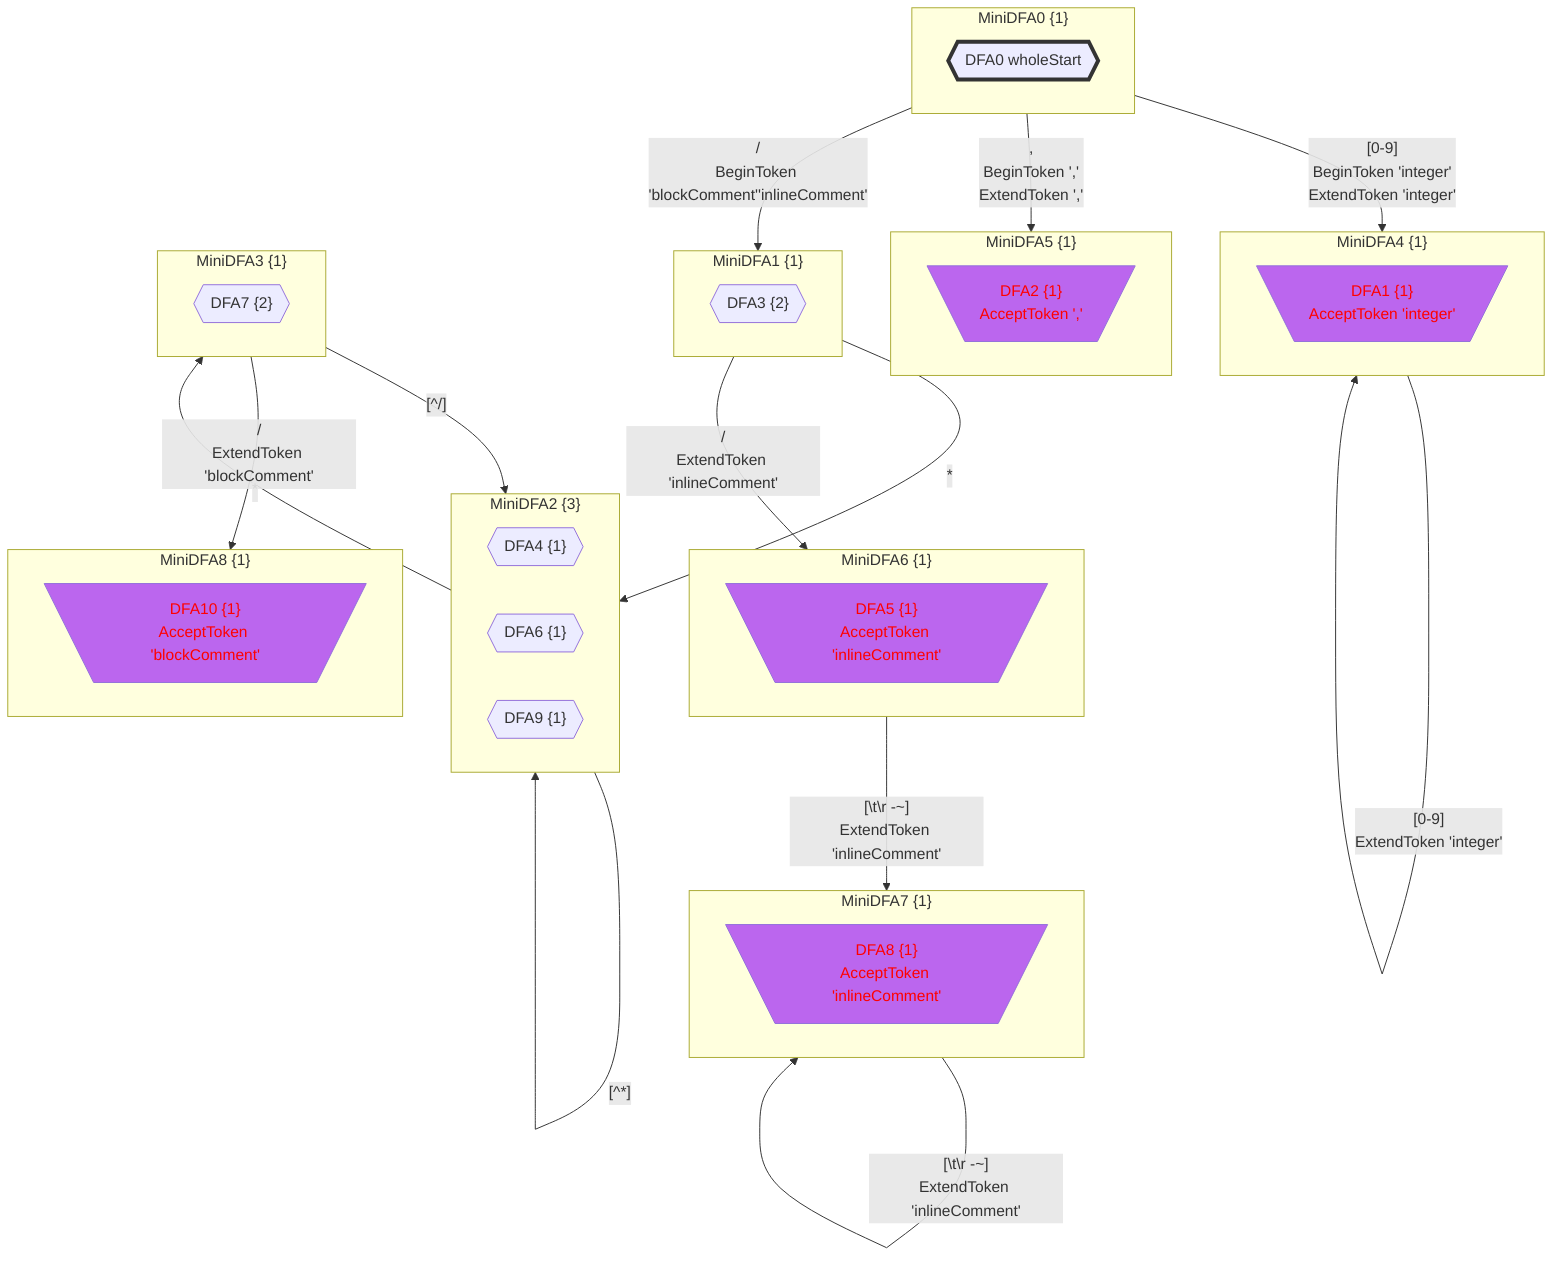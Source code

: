 flowchart
classDef c0001 color:#FF0000;
classDef c0010 stroke-dasharray: 10 10;
classDef c0011 stroke-dasharray: 10 10,color:#FF0000;
classDef c0100 fill:#BB66EE;
classDef c0101 fill:#BB66EE,color:#FF0000;
classDef c0110 fill:#BB66EE,stroke-dasharray: 10 10;
classDef c0111 fill:#BB66EE,stroke-dasharray: 10 10,color:#FF0000;
classDef c1000 stroke:#333,stroke-width:4px;
classDef c1001 stroke:#333,stroke-width:4px,color:#FF0000;
classDef c1010 stroke:#333,stroke-width:4px,stroke-dasharray: 10 10;
classDef c1011 stroke:#333,stroke-width:4px,stroke-dasharray: 10 10,color:#FF0000;
classDef c1100 stroke:#333,stroke-width:4px,fill:#BB66EE;
classDef c1101 stroke:#333,stroke-width:4px,fill:#BB66EE,color:#FF0000;
classDef c1110 stroke:#333,stroke-width:4px,fill:#BB66EE,stroke-dasharray: 10 10;
classDef c1111 stroke:#333,stroke-width:4px,fill:#BB66EE,stroke-dasharray: 10 10,color:#FF0000;
subgraph MiniDFA0_-1927124090["MiniDFA0 {1}"]
DFA0_2038251495_0{{"DFA0 wholeStart"}}
class DFA0_2038251495_0 c1000;
end
class MiniDFA0_-1927124090 c1000;
subgraph MiniDFA4_197586790["MiniDFA4 {1}"]
DFA1_1487296350_1[\"DFA1 {1}
AcceptToken 'integer'"/]
class DFA1_1487296350_1 c0101;
end
class MiniDFA4_197586790 c0101;
subgraph MiniDFA5_-1818913402["MiniDFA5 {1}"]
DFA2_-1392431268_2[\"DFA2 {1}
AcceptToken ','"/]
class DFA2_-1392431268_2 c0101;
end
class MiniDFA5_-1818913402 c0101;
subgraph MiniDFA1_-1621108429["MiniDFA1 {1}"]
DFA3_1205905158_3{{"DFA3 {2}"}}
end
subgraph MiniDFA2_729083013["MiniDFA2 {3}"]
DFA4_1973535163_4{{"DFA4 {1}"}}
DFA6_-1142954445_5{{"DFA6 {1}"}}
DFA9_-521944197_6{{"DFA9 {1}"}}
end
subgraph MiniDFA6_1259046490["MiniDFA6 {1}"]
DFA5_-1142252594_7[\"DFA5 {1}
AcceptToken 'inlineComment'"/]
class DFA5_-1142252594_7 c0101;
end
class MiniDFA6_1259046490 c0101;
subgraph MiniDFA3_1123870596["MiniDFA3 {1}"]
DFA7_-1142139582_8{{"DFA7 {2}"}}
end
subgraph MiniDFA7_-1447067160["MiniDFA7 {1}"]
DFA8_385616071_9[\"DFA8 {1}
AcceptToken 'inlineComment'"/]
class DFA8_385616071_9 c0101;
end
class MiniDFA7_-1447067160 c0101;
subgraph MiniDFA8_-60327706["MiniDFA8 {1}"]
DFA10_75909841_10[\"DFA10 {1}
AcceptToken 'blockComment'"/]
class DFA10_75909841_10 c0101;
end
class MiniDFA8_-60327706 c0101;
MiniDFA0_-1927124090 -->|"[0-9]
BeginToken 'integer'
ExtendToken 'integer'"|MiniDFA4_197586790
MiniDFA0_-1927124090 -->|",
BeginToken ','
ExtendToken ','"|MiniDFA5_-1818913402
MiniDFA0_-1927124090 -->|"/
BeginToken 'blockComment''inlineComment'"|MiniDFA1_-1621108429
MiniDFA4_197586790 -->|"[0-9]
ExtendToken 'integer'"|MiniDFA4_197586790
MiniDFA1_-1621108429 -->|"*"|MiniDFA2_729083013
MiniDFA1_-1621108429 -->|"/
ExtendToken 'inlineComment'"|MiniDFA6_1259046490
MiniDFA2_729083013 -->|"[^*]"|MiniDFA2_729083013
MiniDFA2_729083013 -->|"*"|MiniDFA3_1123870596
MiniDFA6_1259046490 -->|"[#92;t#92;r#32;-~]
ExtendToken 'inlineComment'"|MiniDFA7_-1447067160
MiniDFA3_1123870596 -->|"[^/]"|MiniDFA2_729083013
MiniDFA3_1123870596 -->|"/
ExtendToken 'blockComment'"|MiniDFA8_-60327706
MiniDFA7_-1447067160 -->|"[#92;t#92;r#32;-~]
ExtendToken 'inlineComment'"|MiniDFA7_-1447067160